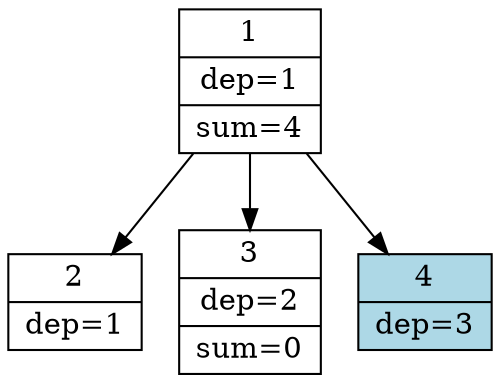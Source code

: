 digraph 1 {
    node[shape=record]
    a -> b;
    a[label="{1|dep=1|sum=4}"]
    b[label="{2|dep=1}"]
    c[label="{3|dep=2|sum=0}"]
    d[label="{4|dep=3}" style="filled" fillcolor="lightblue"]
    a ->d;
    a ->c;
}
